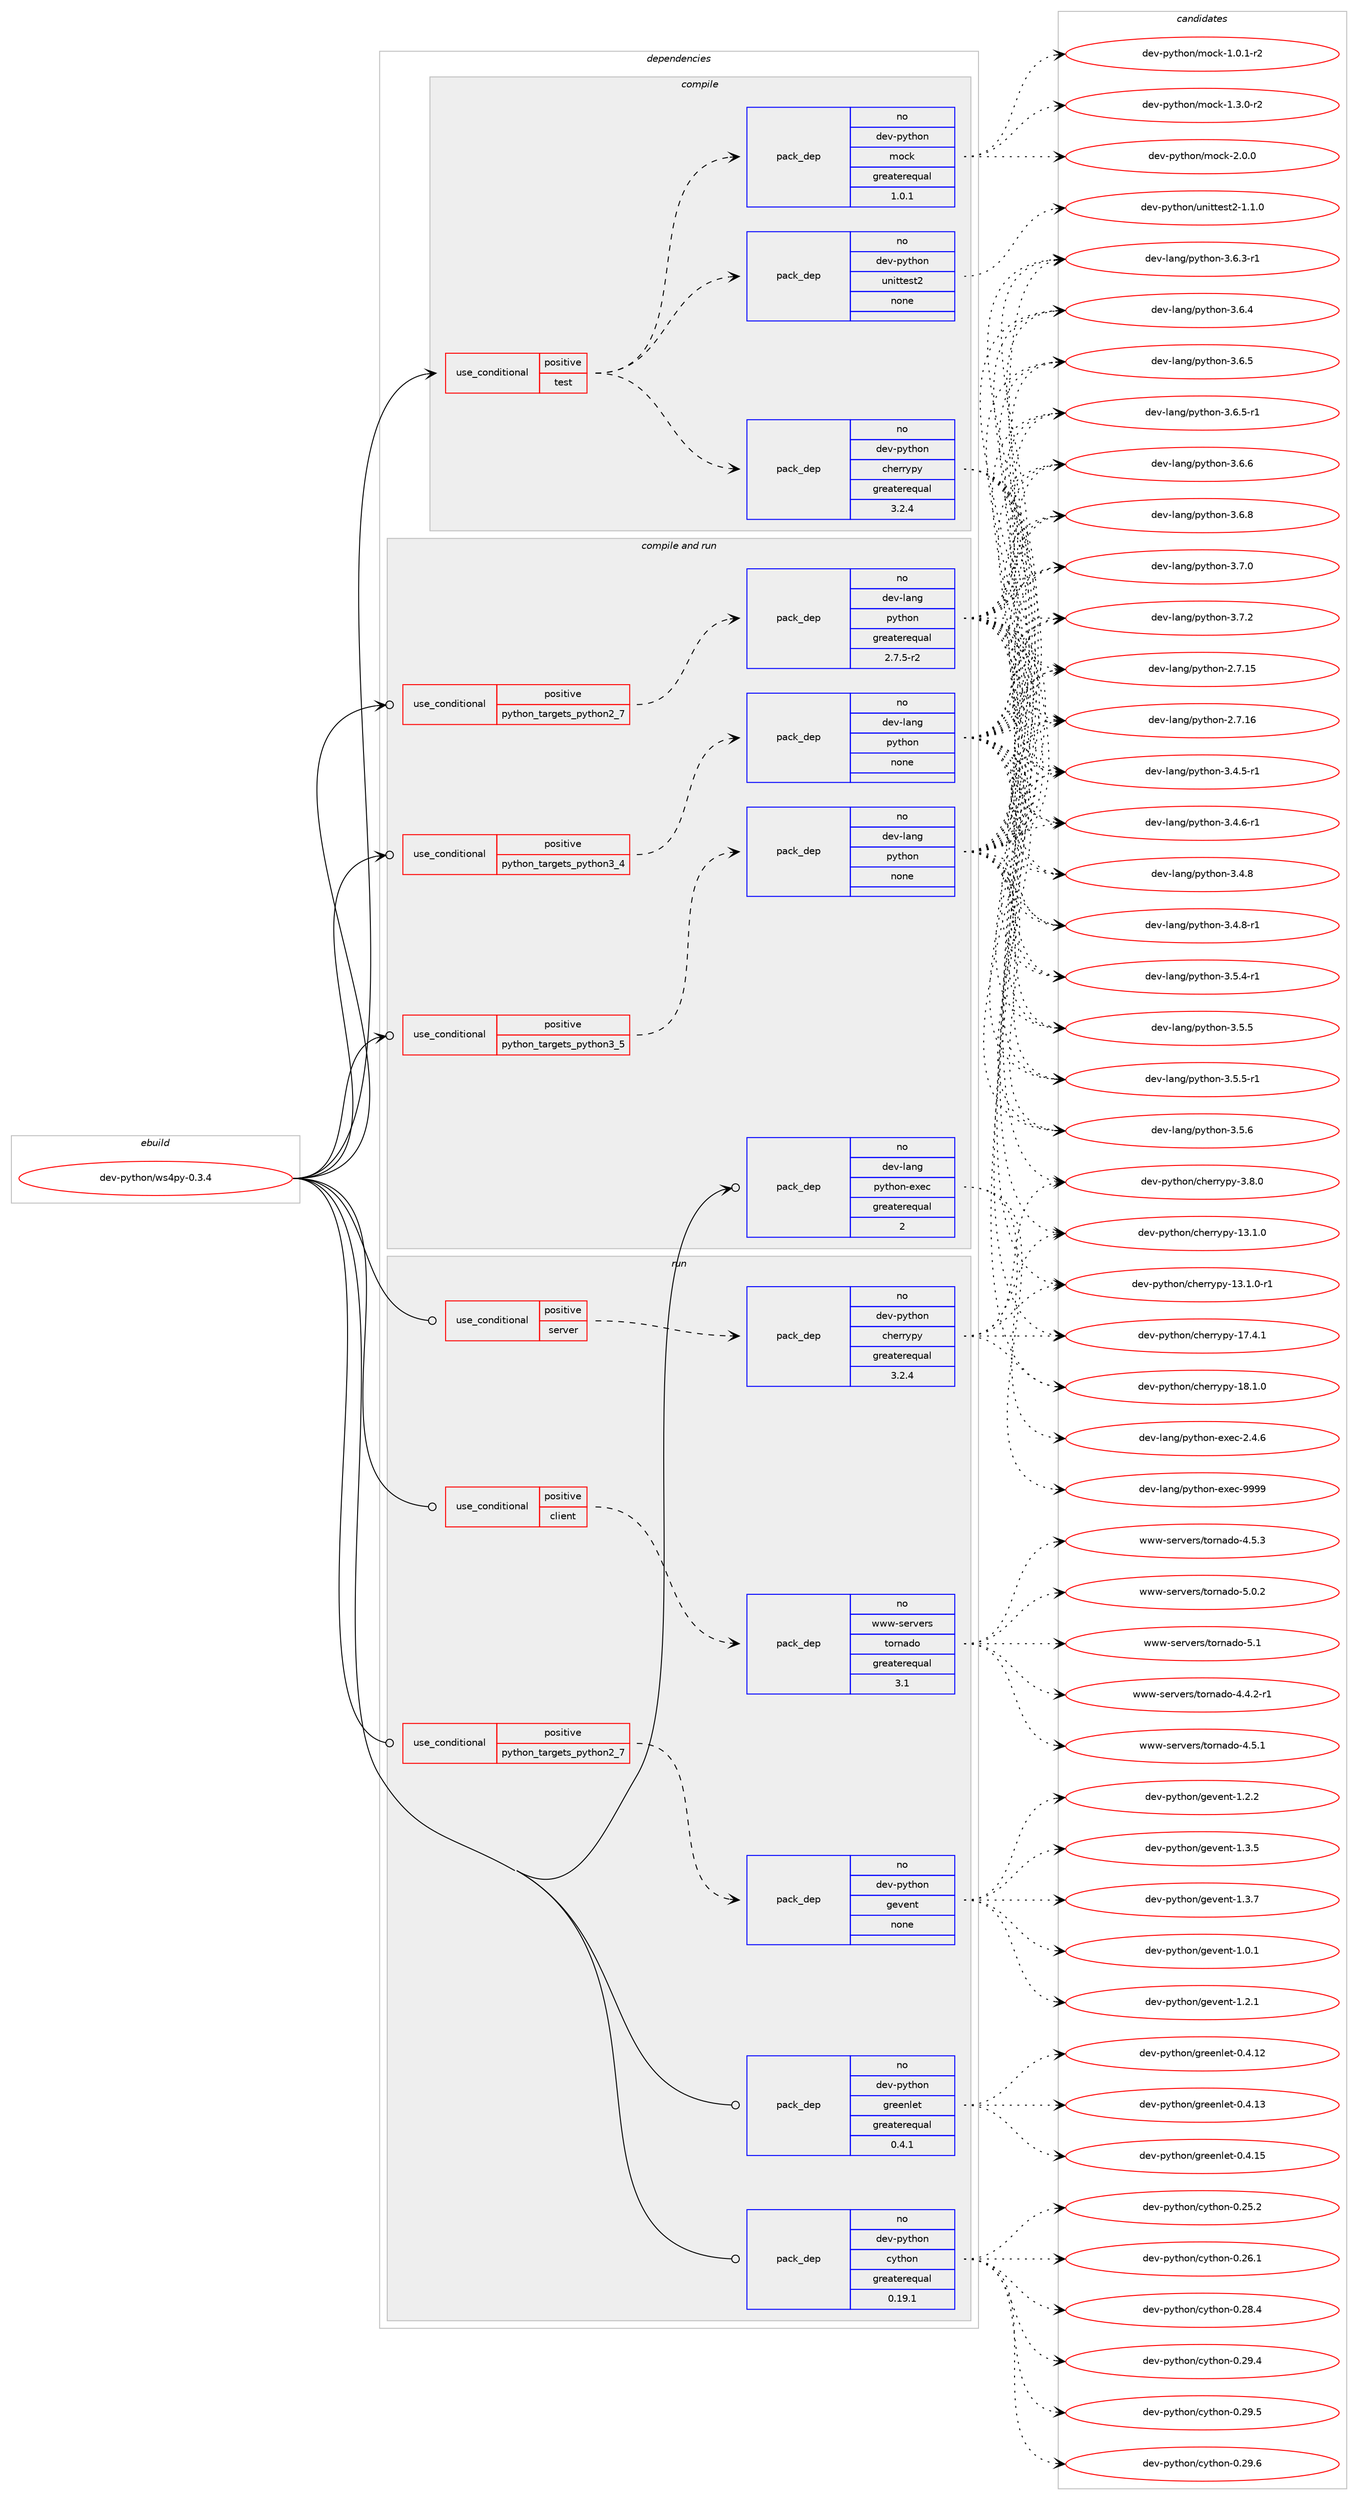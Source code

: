 digraph prolog {

# *************
# Graph options
# *************

newrank=true;
concentrate=true;
compound=true;
graph [rankdir=LR,fontname=Helvetica,fontsize=10,ranksep=1.5];#, ranksep=2.5, nodesep=0.2];
edge  [arrowhead=vee];
node  [fontname=Helvetica,fontsize=10];

# **********
# The ebuild
# **********

subgraph cluster_leftcol {
color=gray;
rank=same;
label=<<i>ebuild</i>>;
id [label="dev-python/ws4py-0.3.4", color=red, width=4, href="../dev-python/ws4py-0.3.4.svg"];
}

# ****************
# The dependencies
# ****************

subgraph cluster_midcol {
color=gray;
label=<<i>dependencies</i>>;
subgraph cluster_compile {
fillcolor="#eeeeee";
style=filled;
label=<<i>compile</i>>;
subgraph cond386890 {
dependency1448150 [label=<<TABLE BORDER="0" CELLBORDER="1" CELLSPACING="0" CELLPADDING="4"><TR><TD ROWSPAN="3" CELLPADDING="10">use_conditional</TD></TR><TR><TD>positive</TD></TR><TR><TD>test</TD></TR></TABLE>>, shape=none, color=red];
subgraph pack1037890 {
dependency1448151 [label=<<TABLE BORDER="0" CELLBORDER="1" CELLSPACING="0" CELLPADDING="4" WIDTH="220"><TR><TD ROWSPAN="6" CELLPADDING="30">pack_dep</TD></TR><TR><TD WIDTH="110">no</TD></TR><TR><TD>dev-python</TD></TR><TR><TD>cherrypy</TD></TR><TR><TD>greaterequal</TD></TR><TR><TD>3.2.4</TD></TR></TABLE>>, shape=none, color=blue];
}
dependency1448150:e -> dependency1448151:w [weight=20,style="dashed",arrowhead="vee"];
subgraph pack1037891 {
dependency1448152 [label=<<TABLE BORDER="0" CELLBORDER="1" CELLSPACING="0" CELLPADDING="4" WIDTH="220"><TR><TD ROWSPAN="6" CELLPADDING="30">pack_dep</TD></TR><TR><TD WIDTH="110">no</TD></TR><TR><TD>dev-python</TD></TR><TR><TD>unittest2</TD></TR><TR><TD>none</TD></TR><TR><TD></TD></TR></TABLE>>, shape=none, color=blue];
}
dependency1448150:e -> dependency1448152:w [weight=20,style="dashed",arrowhead="vee"];
subgraph pack1037892 {
dependency1448153 [label=<<TABLE BORDER="0" CELLBORDER="1" CELLSPACING="0" CELLPADDING="4" WIDTH="220"><TR><TD ROWSPAN="6" CELLPADDING="30">pack_dep</TD></TR><TR><TD WIDTH="110">no</TD></TR><TR><TD>dev-python</TD></TR><TR><TD>mock</TD></TR><TR><TD>greaterequal</TD></TR><TR><TD>1.0.1</TD></TR></TABLE>>, shape=none, color=blue];
}
dependency1448150:e -> dependency1448153:w [weight=20,style="dashed",arrowhead="vee"];
}
id:e -> dependency1448150:w [weight=20,style="solid",arrowhead="vee"];
}
subgraph cluster_compileandrun {
fillcolor="#eeeeee";
style=filled;
label=<<i>compile and run</i>>;
subgraph cond386891 {
dependency1448154 [label=<<TABLE BORDER="0" CELLBORDER="1" CELLSPACING="0" CELLPADDING="4"><TR><TD ROWSPAN="3" CELLPADDING="10">use_conditional</TD></TR><TR><TD>positive</TD></TR><TR><TD>python_targets_python2_7</TD></TR></TABLE>>, shape=none, color=red];
subgraph pack1037893 {
dependency1448155 [label=<<TABLE BORDER="0" CELLBORDER="1" CELLSPACING="0" CELLPADDING="4" WIDTH="220"><TR><TD ROWSPAN="6" CELLPADDING="30">pack_dep</TD></TR><TR><TD WIDTH="110">no</TD></TR><TR><TD>dev-lang</TD></TR><TR><TD>python</TD></TR><TR><TD>greaterequal</TD></TR><TR><TD>2.7.5-r2</TD></TR></TABLE>>, shape=none, color=blue];
}
dependency1448154:e -> dependency1448155:w [weight=20,style="dashed",arrowhead="vee"];
}
id:e -> dependency1448154:w [weight=20,style="solid",arrowhead="odotvee"];
subgraph cond386892 {
dependency1448156 [label=<<TABLE BORDER="0" CELLBORDER="1" CELLSPACING="0" CELLPADDING="4"><TR><TD ROWSPAN="3" CELLPADDING="10">use_conditional</TD></TR><TR><TD>positive</TD></TR><TR><TD>python_targets_python3_4</TD></TR></TABLE>>, shape=none, color=red];
subgraph pack1037894 {
dependency1448157 [label=<<TABLE BORDER="0" CELLBORDER="1" CELLSPACING="0" CELLPADDING="4" WIDTH="220"><TR><TD ROWSPAN="6" CELLPADDING="30">pack_dep</TD></TR><TR><TD WIDTH="110">no</TD></TR><TR><TD>dev-lang</TD></TR><TR><TD>python</TD></TR><TR><TD>none</TD></TR><TR><TD></TD></TR></TABLE>>, shape=none, color=blue];
}
dependency1448156:e -> dependency1448157:w [weight=20,style="dashed",arrowhead="vee"];
}
id:e -> dependency1448156:w [weight=20,style="solid",arrowhead="odotvee"];
subgraph cond386893 {
dependency1448158 [label=<<TABLE BORDER="0" CELLBORDER="1" CELLSPACING="0" CELLPADDING="4"><TR><TD ROWSPAN="3" CELLPADDING="10">use_conditional</TD></TR><TR><TD>positive</TD></TR><TR><TD>python_targets_python3_5</TD></TR></TABLE>>, shape=none, color=red];
subgraph pack1037895 {
dependency1448159 [label=<<TABLE BORDER="0" CELLBORDER="1" CELLSPACING="0" CELLPADDING="4" WIDTH="220"><TR><TD ROWSPAN="6" CELLPADDING="30">pack_dep</TD></TR><TR><TD WIDTH="110">no</TD></TR><TR><TD>dev-lang</TD></TR><TR><TD>python</TD></TR><TR><TD>none</TD></TR><TR><TD></TD></TR></TABLE>>, shape=none, color=blue];
}
dependency1448158:e -> dependency1448159:w [weight=20,style="dashed",arrowhead="vee"];
}
id:e -> dependency1448158:w [weight=20,style="solid",arrowhead="odotvee"];
subgraph pack1037896 {
dependency1448160 [label=<<TABLE BORDER="0" CELLBORDER="1" CELLSPACING="0" CELLPADDING="4" WIDTH="220"><TR><TD ROWSPAN="6" CELLPADDING="30">pack_dep</TD></TR><TR><TD WIDTH="110">no</TD></TR><TR><TD>dev-lang</TD></TR><TR><TD>python-exec</TD></TR><TR><TD>greaterequal</TD></TR><TR><TD>2</TD></TR></TABLE>>, shape=none, color=blue];
}
id:e -> dependency1448160:w [weight=20,style="solid",arrowhead="odotvee"];
}
subgraph cluster_run {
fillcolor="#eeeeee";
style=filled;
label=<<i>run</i>>;
subgraph cond386894 {
dependency1448161 [label=<<TABLE BORDER="0" CELLBORDER="1" CELLSPACING="0" CELLPADDING="4"><TR><TD ROWSPAN="3" CELLPADDING="10">use_conditional</TD></TR><TR><TD>positive</TD></TR><TR><TD>client</TD></TR></TABLE>>, shape=none, color=red];
subgraph pack1037897 {
dependency1448162 [label=<<TABLE BORDER="0" CELLBORDER="1" CELLSPACING="0" CELLPADDING="4" WIDTH="220"><TR><TD ROWSPAN="6" CELLPADDING="30">pack_dep</TD></TR><TR><TD WIDTH="110">no</TD></TR><TR><TD>www-servers</TD></TR><TR><TD>tornado</TD></TR><TR><TD>greaterequal</TD></TR><TR><TD>3.1</TD></TR></TABLE>>, shape=none, color=blue];
}
dependency1448161:e -> dependency1448162:w [weight=20,style="dashed",arrowhead="vee"];
}
id:e -> dependency1448161:w [weight=20,style="solid",arrowhead="odot"];
subgraph cond386895 {
dependency1448163 [label=<<TABLE BORDER="0" CELLBORDER="1" CELLSPACING="0" CELLPADDING="4"><TR><TD ROWSPAN="3" CELLPADDING="10">use_conditional</TD></TR><TR><TD>positive</TD></TR><TR><TD>python_targets_python2_7</TD></TR></TABLE>>, shape=none, color=red];
subgraph pack1037898 {
dependency1448164 [label=<<TABLE BORDER="0" CELLBORDER="1" CELLSPACING="0" CELLPADDING="4" WIDTH="220"><TR><TD ROWSPAN="6" CELLPADDING="30">pack_dep</TD></TR><TR><TD WIDTH="110">no</TD></TR><TR><TD>dev-python</TD></TR><TR><TD>gevent</TD></TR><TR><TD>none</TD></TR><TR><TD></TD></TR></TABLE>>, shape=none, color=blue];
}
dependency1448163:e -> dependency1448164:w [weight=20,style="dashed",arrowhead="vee"];
}
id:e -> dependency1448163:w [weight=20,style="solid",arrowhead="odot"];
subgraph cond386896 {
dependency1448165 [label=<<TABLE BORDER="0" CELLBORDER="1" CELLSPACING="0" CELLPADDING="4"><TR><TD ROWSPAN="3" CELLPADDING="10">use_conditional</TD></TR><TR><TD>positive</TD></TR><TR><TD>server</TD></TR></TABLE>>, shape=none, color=red];
subgraph pack1037899 {
dependency1448166 [label=<<TABLE BORDER="0" CELLBORDER="1" CELLSPACING="0" CELLPADDING="4" WIDTH="220"><TR><TD ROWSPAN="6" CELLPADDING="30">pack_dep</TD></TR><TR><TD WIDTH="110">no</TD></TR><TR><TD>dev-python</TD></TR><TR><TD>cherrypy</TD></TR><TR><TD>greaterequal</TD></TR><TR><TD>3.2.4</TD></TR></TABLE>>, shape=none, color=blue];
}
dependency1448165:e -> dependency1448166:w [weight=20,style="dashed",arrowhead="vee"];
}
id:e -> dependency1448165:w [weight=20,style="solid",arrowhead="odot"];
subgraph pack1037900 {
dependency1448167 [label=<<TABLE BORDER="0" CELLBORDER="1" CELLSPACING="0" CELLPADDING="4" WIDTH="220"><TR><TD ROWSPAN="6" CELLPADDING="30">pack_dep</TD></TR><TR><TD WIDTH="110">no</TD></TR><TR><TD>dev-python</TD></TR><TR><TD>cython</TD></TR><TR><TD>greaterequal</TD></TR><TR><TD>0.19.1</TD></TR></TABLE>>, shape=none, color=blue];
}
id:e -> dependency1448167:w [weight=20,style="solid",arrowhead="odot"];
subgraph pack1037901 {
dependency1448168 [label=<<TABLE BORDER="0" CELLBORDER="1" CELLSPACING="0" CELLPADDING="4" WIDTH="220"><TR><TD ROWSPAN="6" CELLPADDING="30">pack_dep</TD></TR><TR><TD WIDTH="110">no</TD></TR><TR><TD>dev-python</TD></TR><TR><TD>greenlet</TD></TR><TR><TD>greaterequal</TD></TR><TR><TD>0.4.1</TD></TR></TABLE>>, shape=none, color=blue];
}
id:e -> dependency1448168:w [weight=20,style="solid",arrowhead="odot"];
}
}

# **************
# The candidates
# **************

subgraph cluster_choices {
rank=same;
color=gray;
label=<<i>candidates</i>>;

subgraph choice1037890 {
color=black;
nodesep=1;
choice10010111845112121116104111110479910410111411412111212145495146494648 [label="dev-python/cherrypy-13.1.0", color=red, width=4,href="../dev-python/cherrypy-13.1.0.svg"];
choice100101118451121211161041111104799104101114114121112121454951464946484511449 [label="dev-python/cherrypy-13.1.0-r1", color=red, width=4,href="../dev-python/cherrypy-13.1.0-r1.svg"];
choice10010111845112121116104111110479910410111411412111212145495546524649 [label="dev-python/cherrypy-17.4.1", color=red, width=4,href="../dev-python/cherrypy-17.4.1.svg"];
choice10010111845112121116104111110479910410111411412111212145495646494648 [label="dev-python/cherrypy-18.1.0", color=red, width=4,href="../dev-python/cherrypy-18.1.0.svg"];
choice100101118451121211161041111104799104101114114121112121455146564648 [label="dev-python/cherrypy-3.8.0", color=red, width=4,href="../dev-python/cherrypy-3.8.0.svg"];
dependency1448151:e -> choice10010111845112121116104111110479910410111411412111212145495146494648:w [style=dotted,weight="100"];
dependency1448151:e -> choice100101118451121211161041111104799104101114114121112121454951464946484511449:w [style=dotted,weight="100"];
dependency1448151:e -> choice10010111845112121116104111110479910410111411412111212145495546524649:w [style=dotted,weight="100"];
dependency1448151:e -> choice10010111845112121116104111110479910410111411412111212145495646494648:w [style=dotted,weight="100"];
dependency1448151:e -> choice100101118451121211161041111104799104101114114121112121455146564648:w [style=dotted,weight="100"];
}
subgraph choice1037891 {
color=black;
nodesep=1;
choice100101118451121211161041111104711711010511611610111511650454946494648 [label="dev-python/unittest2-1.1.0", color=red, width=4,href="../dev-python/unittest2-1.1.0.svg"];
dependency1448152:e -> choice100101118451121211161041111104711711010511611610111511650454946494648:w [style=dotted,weight="100"];
}
subgraph choice1037892 {
color=black;
nodesep=1;
choice1001011184511212111610411111047109111991074549464846494511450 [label="dev-python/mock-1.0.1-r2", color=red, width=4,href="../dev-python/mock-1.0.1-r2.svg"];
choice1001011184511212111610411111047109111991074549465146484511450 [label="dev-python/mock-1.3.0-r2", color=red, width=4,href="../dev-python/mock-1.3.0-r2.svg"];
choice100101118451121211161041111104710911199107455046484648 [label="dev-python/mock-2.0.0", color=red, width=4,href="../dev-python/mock-2.0.0.svg"];
dependency1448153:e -> choice1001011184511212111610411111047109111991074549464846494511450:w [style=dotted,weight="100"];
dependency1448153:e -> choice1001011184511212111610411111047109111991074549465146484511450:w [style=dotted,weight="100"];
dependency1448153:e -> choice100101118451121211161041111104710911199107455046484648:w [style=dotted,weight="100"];
}
subgraph choice1037893 {
color=black;
nodesep=1;
choice10010111845108971101034711212111610411111045504655464953 [label="dev-lang/python-2.7.15", color=red, width=4,href="../dev-lang/python-2.7.15.svg"];
choice10010111845108971101034711212111610411111045504655464954 [label="dev-lang/python-2.7.16", color=red, width=4,href="../dev-lang/python-2.7.16.svg"];
choice1001011184510897110103471121211161041111104551465246534511449 [label="dev-lang/python-3.4.5-r1", color=red, width=4,href="../dev-lang/python-3.4.5-r1.svg"];
choice1001011184510897110103471121211161041111104551465246544511449 [label="dev-lang/python-3.4.6-r1", color=red, width=4,href="../dev-lang/python-3.4.6-r1.svg"];
choice100101118451089711010347112121116104111110455146524656 [label="dev-lang/python-3.4.8", color=red, width=4,href="../dev-lang/python-3.4.8.svg"];
choice1001011184510897110103471121211161041111104551465246564511449 [label="dev-lang/python-3.4.8-r1", color=red, width=4,href="../dev-lang/python-3.4.8-r1.svg"];
choice1001011184510897110103471121211161041111104551465346524511449 [label="dev-lang/python-3.5.4-r1", color=red, width=4,href="../dev-lang/python-3.5.4-r1.svg"];
choice100101118451089711010347112121116104111110455146534653 [label="dev-lang/python-3.5.5", color=red, width=4,href="../dev-lang/python-3.5.5.svg"];
choice1001011184510897110103471121211161041111104551465346534511449 [label="dev-lang/python-3.5.5-r1", color=red, width=4,href="../dev-lang/python-3.5.5-r1.svg"];
choice100101118451089711010347112121116104111110455146534654 [label="dev-lang/python-3.5.6", color=red, width=4,href="../dev-lang/python-3.5.6.svg"];
choice1001011184510897110103471121211161041111104551465446514511449 [label="dev-lang/python-3.6.3-r1", color=red, width=4,href="../dev-lang/python-3.6.3-r1.svg"];
choice100101118451089711010347112121116104111110455146544652 [label="dev-lang/python-3.6.4", color=red, width=4,href="../dev-lang/python-3.6.4.svg"];
choice100101118451089711010347112121116104111110455146544653 [label="dev-lang/python-3.6.5", color=red, width=4,href="../dev-lang/python-3.6.5.svg"];
choice1001011184510897110103471121211161041111104551465446534511449 [label="dev-lang/python-3.6.5-r1", color=red, width=4,href="../dev-lang/python-3.6.5-r1.svg"];
choice100101118451089711010347112121116104111110455146544654 [label="dev-lang/python-3.6.6", color=red, width=4,href="../dev-lang/python-3.6.6.svg"];
choice100101118451089711010347112121116104111110455146544656 [label="dev-lang/python-3.6.8", color=red, width=4,href="../dev-lang/python-3.6.8.svg"];
choice100101118451089711010347112121116104111110455146554648 [label="dev-lang/python-3.7.0", color=red, width=4,href="../dev-lang/python-3.7.0.svg"];
choice100101118451089711010347112121116104111110455146554650 [label="dev-lang/python-3.7.2", color=red, width=4,href="../dev-lang/python-3.7.2.svg"];
dependency1448155:e -> choice10010111845108971101034711212111610411111045504655464953:w [style=dotted,weight="100"];
dependency1448155:e -> choice10010111845108971101034711212111610411111045504655464954:w [style=dotted,weight="100"];
dependency1448155:e -> choice1001011184510897110103471121211161041111104551465246534511449:w [style=dotted,weight="100"];
dependency1448155:e -> choice1001011184510897110103471121211161041111104551465246544511449:w [style=dotted,weight="100"];
dependency1448155:e -> choice100101118451089711010347112121116104111110455146524656:w [style=dotted,weight="100"];
dependency1448155:e -> choice1001011184510897110103471121211161041111104551465246564511449:w [style=dotted,weight="100"];
dependency1448155:e -> choice1001011184510897110103471121211161041111104551465346524511449:w [style=dotted,weight="100"];
dependency1448155:e -> choice100101118451089711010347112121116104111110455146534653:w [style=dotted,weight="100"];
dependency1448155:e -> choice1001011184510897110103471121211161041111104551465346534511449:w [style=dotted,weight="100"];
dependency1448155:e -> choice100101118451089711010347112121116104111110455146534654:w [style=dotted,weight="100"];
dependency1448155:e -> choice1001011184510897110103471121211161041111104551465446514511449:w [style=dotted,weight="100"];
dependency1448155:e -> choice100101118451089711010347112121116104111110455146544652:w [style=dotted,weight="100"];
dependency1448155:e -> choice100101118451089711010347112121116104111110455146544653:w [style=dotted,weight="100"];
dependency1448155:e -> choice1001011184510897110103471121211161041111104551465446534511449:w [style=dotted,weight="100"];
dependency1448155:e -> choice100101118451089711010347112121116104111110455146544654:w [style=dotted,weight="100"];
dependency1448155:e -> choice100101118451089711010347112121116104111110455146544656:w [style=dotted,weight="100"];
dependency1448155:e -> choice100101118451089711010347112121116104111110455146554648:w [style=dotted,weight="100"];
dependency1448155:e -> choice100101118451089711010347112121116104111110455146554650:w [style=dotted,weight="100"];
}
subgraph choice1037894 {
color=black;
nodesep=1;
choice10010111845108971101034711212111610411111045504655464953 [label="dev-lang/python-2.7.15", color=red, width=4,href="../dev-lang/python-2.7.15.svg"];
choice10010111845108971101034711212111610411111045504655464954 [label="dev-lang/python-2.7.16", color=red, width=4,href="../dev-lang/python-2.7.16.svg"];
choice1001011184510897110103471121211161041111104551465246534511449 [label="dev-lang/python-3.4.5-r1", color=red, width=4,href="../dev-lang/python-3.4.5-r1.svg"];
choice1001011184510897110103471121211161041111104551465246544511449 [label="dev-lang/python-3.4.6-r1", color=red, width=4,href="../dev-lang/python-3.4.6-r1.svg"];
choice100101118451089711010347112121116104111110455146524656 [label="dev-lang/python-3.4.8", color=red, width=4,href="../dev-lang/python-3.4.8.svg"];
choice1001011184510897110103471121211161041111104551465246564511449 [label="dev-lang/python-3.4.8-r1", color=red, width=4,href="../dev-lang/python-3.4.8-r1.svg"];
choice1001011184510897110103471121211161041111104551465346524511449 [label="dev-lang/python-3.5.4-r1", color=red, width=4,href="../dev-lang/python-3.5.4-r1.svg"];
choice100101118451089711010347112121116104111110455146534653 [label="dev-lang/python-3.5.5", color=red, width=4,href="../dev-lang/python-3.5.5.svg"];
choice1001011184510897110103471121211161041111104551465346534511449 [label="dev-lang/python-3.5.5-r1", color=red, width=4,href="../dev-lang/python-3.5.5-r1.svg"];
choice100101118451089711010347112121116104111110455146534654 [label="dev-lang/python-3.5.6", color=red, width=4,href="../dev-lang/python-3.5.6.svg"];
choice1001011184510897110103471121211161041111104551465446514511449 [label="dev-lang/python-3.6.3-r1", color=red, width=4,href="../dev-lang/python-3.6.3-r1.svg"];
choice100101118451089711010347112121116104111110455146544652 [label="dev-lang/python-3.6.4", color=red, width=4,href="../dev-lang/python-3.6.4.svg"];
choice100101118451089711010347112121116104111110455146544653 [label="dev-lang/python-3.6.5", color=red, width=4,href="../dev-lang/python-3.6.5.svg"];
choice1001011184510897110103471121211161041111104551465446534511449 [label="dev-lang/python-3.6.5-r1", color=red, width=4,href="../dev-lang/python-3.6.5-r1.svg"];
choice100101118451089711010347112121116104111110455146544654 [label="dev-lang/python-3.6.6", color=red, width=4,href="../dev-lang/python-3.6.6.svg"];
choice100101118451089711010347112121116104111110455146544656 [label="dev-lang/python-3.6.8", color=red, width=4,href="../dev-lang/python-3.6.8.svg"];
choice100101118451089711010347112121116104111110455146554648 [label="dev-lang/python-3.7.0", color=red, width=4,href="../dev-lang/python-3.7.0.svg"];
choice100101118451089711010347112121116104111110455146554650 [label="dev-lang/python-3.7.2", color=red, width=4,href="../dev-lang/python-3.7.2.svg"];
dependency1448157:e -> choice10010111845108971101034711212111610411111045504655464953:w [style=dotted,weight="100"];
dependency1448157:e -> choice10010111845108971101034711212111610411111045504655464954:w [style=dotted,weight="100"];
dependency1448157:e -> choice1001011184510897110103471121211161041111104551465246534511449:w [style=dotted,weight="100"];
dependency1448157:e -> choice1001011184510897110103471121211161041111104551465246544511449:w [style=dotted,weight="100"];
dependency1448157:e -> choice100101118451089711010347112121116104111110455146524656:w [style=dotted,weight="100"];
dependency1448157:e -> choice1001011184510897110103471121211161041111104551465246564511449:w [style=dotted,weight="100"];
dependency1448157:e -> choice1001011184510897110103471121211161041111104551465346524511449:w [style=dotted,weight="100"];
dependency1448157:e -> choice100101118451089711010347112121116104111110455146534653:w [style=dotted,weight="100"];
dependency1448157:e -> choice1001011184510897110103471121211161041111104551465346534511449:w [style=dotted,weight="100"];
dependency1448157:e -> choice100101118451089711010347112121116104111110455146534654:w [style=dotted,weight="100"];
dependency1448157:e -> choice1001011184510897110103471121211161041111104551465446514511449:w [style=dotted,weight="100"];
dependency1448157:e -> choice100101118451089711010347112121116104111110455146544652:w [style=dotted,weight="100"];
dependency1448157:e -> choice100101118451089711010347112121116104111110455146544653:w [style=dotted,weight="100"];
dependency1448157:e -> choice1001011184510897110103471121211161041111104551465446534511449:w [style=dotted,weight="100"];
dependency1448157:e -> choice100101118451089711010347112121116104111110455146544654:w [style=dotted,weight="100"];
dependency1448157:e -> choice100101118451089711010347112121116104111110455146544656:w [style=dotted,weight="100"];
dependency1448157:e -> choice100101118451089711010347112121116104111110455146554648:w [style=dotted,weight="100"];
dependency1448157:e -> choice100101118451089711010347112121116104111110455146554650:w [style=dotted,weight="100"];
}
subgraph choice1037895 {
color=black;
nodesep=1;
choice10010111845108971101034711212111610411111045504655464953 [label="dev-lang/python-2.7.15", color=red, width=4,href="../dev-lang/python-2.7.15.svg"];
choice10010111845108971101034711212111610411111045504655464954 [label="dev-lang/python-2.7.16", color=red, width=4,href="../dev-lang/python-2.7.16.svg"];
choice1001011184510897110103471121211161041111104551465246534511449 [label="dev-lang/python-3.4.5-r1", color=red, width=4,href="../dev-lang/python-3.4.5-r1.svg"];
choice1001011184510897110103471121211161041111104551465246544511449 [label="dev-lang/python-3.4.6-r1", color=red, width=4,href="../dev-lang/python-3.4.6-r1.svg"];
choice100101118451089711010347112121116104111110455146524656 [label="dev-lang/python-3.4.8", color=red, width=4,href="../dev-lang/python-3.4.8.svg"];
choice1001011184510897110103471121211161041111104551465246564511449 [label="dev-lang/python-3.4.8-r1", color=red, width=4,href="../dev-lang/python-3.4.8-r1.svg"];
choice1001011184510897110103471121211161041111104551465346524511449 [label="dev-lang/python-3.5.4-r1", color=red, width=4,href="../dev-lang/python-3.5.4-r1.svg"];
choice100101118451089711010347112121116104111110455146534653 [label="dev-lang/python-3.5.5", color=red, width=4,href="../dev-lang/python-3.5.5.svg"];
choice1001011184510897110103471121211161041111104551465346534511449 [label="dev-lang/python-3.5.5-r1", color=red, width=4,href="../dev-lang/python-3.5.5-r1.svg"];
choice100101118451089711010347112121116104111110455146534654 [label="dev-lang/python-3.5.6", color=red, width=4,href="../dev-lang/python-3.5.6.svg"];
choice1001011184510897110103471121211161041111104551465446514511449 [label="dev-lang/python-3.6.3-r1", color=red, width=4,href="../dev-lang/python-3.6.3-r1.svg"];
choice100101118451089711010347112121116104111110455146544652 [label="dev-lang/python-3.6.4", color=red, width=4,href="../dev-lang/python-3.6.4.svg"];
choice100101118451089711010347112121116104111110455146544653 [label="dev-lang/python-3.6.5", color=red, width=4,href="../dev-lang/python-3.6.5.svg"];
choice1001011184510897110103471121211161041111104551465446534511449 [label="dev-lang/python-3.6.5-r1", color=red, width=4,href="../dev-lang/python-3.6.5-r1.svg"];
choice100101118451089711010347112121116104111110455146544654 [label="dev-lang/python-3.6.6", color=red, width=4,href="../dev-lang/python-3.6.6.svg"];
choice100101118451089711010347112121116104111110455146544656 [label="dev-lang/python-3.6.8", color=red, width=4,href="../dev-lang/python-3.6.8.svg"];
choice100101118451089711010347112121116104111110455146554648 [label="dev-lang/python-3.7.0", color=red, width=4,href="../dev-lang/python-3.7.0.svg"];
choice100101118451089711010347112121116104111110455146554650 [label="dev-lang/python-3.7.2", color=red, width=4,href="../dev-lang/python-3.7.2.svg"];
dependency1448159:e -> choice10010111845108971101034711212111610411111045504655464953:w [style=dotted,weight="100"];
dependency1448159:e -> choice10010111845108971101034711212111610411111045504655464954:w [style=dotted,weight="100"];
dependency1448159:e -> choice1001011184510897110103471121211161041111104551465246534511449:w [style=dotted,weight="100"];
dependency1448159:e -> choice1001011184510897110103471121211161041111104551465246544511449:w [style=dotted,weight="100"];
dependency1448159:e -> choice100101118451089711010347112121116104111110455146524656:w [style=dotted,weight="100"];
dependency1448159:e -> choice1001011184510897110103471121211161041111104551465246564511449:w [style=dotted,weight="100"];
dependency1448159:e -> choice1001011184510897110103471121211161041111104551465346524511449:w [style=dotted,weight="100"];
dependency1448159:e -> choice100101118451089711010347112121116104111110455146534653:w [style=dotted,weight="100"];
dependency1448159:e -> choice1001011184510897110103471121211161041111104551465346534511449:w [style=dotted,weight="100"];
dependency1448159:e -> choice100101118451089711010347112121116104111110455146534654:w [style=dotted,weight="100"];
dependency1448159:e -> choice1001011184510897110103471121211161041111104551465446514511449:w [style=dotted,weight="100"];
dependency1448159:e -> choice100101118451089711010347112121116104111110455146544652:w [style=dotted,weight="100"];
dependency1448159:e -> choice100101118451089711010347112121116104111110455146544653:w [style=dotted,weight="100"];
dependency1448159:e -> choice1001011184510897110103471121211161041111104551465446534511449:w [style=dotted,weight="100"];
dependency1448159:e -> choice100101118451089711010347112121116104111110455146544654:w [style=dotted,weight="100"];
dependency1448159:e -> choice100101118451089711010347112121116104111110455146544656:w [style=dotted,weight="100"];
dependency1448159:e -> choice100101118451089711010347112121116104111110455146554648:w [style=dotted,weight="100"];
dependency1448159:e -> choice100101118451089711010347112121116104111110455146554650:w [style=dotted,weight="100"];
}
subgraph choice1037896 {
color=black;
nodesep=1;
choice1001011184510897110103471121211161041111104510112010199455046524654 [label="dev-lang/python-exec-2.4.6", color=red, width=4,href="../dev-lang/python-exec-2.4.6.svg"];
choice10010111845108971101034711212111610411111045101120101994557575757 [label="dev-lang/python-exec-9999", color=red, width=4,href="../dev-lang/python-exec-9999.svg"];
dependency1448160:e -> choice1001011184510897110103471121211161041111104510112010199455046524654:w [style=dotted,weight="100"];
dependency1448160:e -> choice10010111845108971101034711212111610411111045101120101994557575757:w [style=dotted,weight="100"];
}
subgraph choice1037897 {
color=black;
nodesep=1;
choice1191191194511510111411810111411547116111114110971001114552465246504511449 [label="www-servers/tornado-4.4.2-r1", color=red, width=4,href="../www-servers/tornado-4.4.2-r1.svg"];
choice119119119451151011141181011141154711611111411097100111455246534649 [label="www-servers/tornado-4.5.1", color=red, width=4,href="../www-servers/tornado-4.5.1.svg"];
choice119119119451151011141181011141154711611111411097100111455246534651 [label="www-servers/tornado-4.5.3", color=red, width=4,href="../www-servers/tornado-4.5.3.svg"];
choice119119119451151011141181011141154711611111411097100111455346484650 [label="www-servers/tornado-5.0.2", color=red, width=4,href="../www-servers/tornado-5.0.2.svg"];
choice11911911945115101114118101114115471161111141109710011145534649 [label="www-servers/tornado-5.1", color=red, width=4,href="../www-servers/tornado-5.1.svg"];
dependency1448162:e -> choice1191191194511510111411810111411547116111114110971001114552465246504511449:w [style=dotted,weight="100"];
dependency1448162:e -> choice119119119451151011141181011141154711611111411097100111455246534649:w [style=dotted,weight="100"];
dependency1448162:e -> choice119119119451151011141181011141154711611111411097100111455246534651:w [style=dotted,weight="100"];
dependency1448162:e -> choice119119119451151011141181011141154711611111411097100111455346484650:w [style=dotted,weight="100"];
dependency1448162:e -> choice11911911945115101114118101114115471161111141109710011145534649:w [style=dotted,weight="100"];
}
subgraph choice1037898 {
color=black;
nodesep=1;
choice1001011184511212111610411111047103101118101110116454946484649 [label="dev-python/gevent-1.0.1", color=red, width=4,href="../dev-python/gevent-1.0.1.svg"];
choice1001011184511212111610411111047103101118101110116454946504649 [label="dev-python/gevent-1.2.1", color=red, width=4,href="../dev-python/gevent-1.2.1.svg"];
choice1001011184511212111610411111047103101118101110116454946504650 [label="dev-python/gevent-1.2.2", color=red, width=4,href="../dev-python/gevent-1.2.2.svg"];
choice1001011184511212111610411111047103101118101110116454946514653 [label="dev-python/gevent-1.3.5", color=red, width=4,href="../dev-python/gevent-1.3.5.svg"];
choice1001011184511212111610411111047103101118101110116454946514655 [label="dev-python/gevent-1.3.7", color=red, width=4,href="../dev-python/gevent-1.3.7.svg"];
dependency1448164:e -> choice1001011184511212111610411111047103101118101110116454946484649:w [style=dotted,weight="100"];
dependency1448164:e -> choice1001011184511212111610411111047103101118101110116454946504649:w [style=dotted,weight="100"];
dependency1448164:e -> choice1001011184511212111610411111047103101118101110116454946504650:w [style=dotted,weight="100"];
dependency1448164:e -> choice1001011184511212111610411111047103101118101110116454946514653:w [style=dotted,weight="100"];
dependency1448164:e -> choice1001011184511212111610411111047103101118101110116454946514655:w [style=dotted,weight="100"];
}
subgraph choice1037899 {
color=black;
nodesep=1;
choice10010111845112121116104111110479910410111411412111212145495146494648 [label="dev-python/cherrypy-13.1.0", color=red, width=4,href="../dev-python/cherrypy-13.1.0.svg"];
choice100101118451121211161041111104799104101114114121112121454951464946484511449 [label="dev-python/cherrypy-13.1.0-r1", color=red, width=4,href="../dev-python/cherrypy-13.1.0-r1.svg"];
choice10010111845112121116104111110479910410111411412111212145495546524649 [label="dev-python/cherrypy-17.4.1", color=red, width=4,href="../dev-python/cherrypy-17.4.1.svg"];
choice10010111845112121116104111110479910410111411412111212145495646494648 [label="dev-python/cherrypy-18.1.0", color=red, width=4,href="../dev-python/cherrypy-18.1.0.svg"];
choice100101118451121211161041111104799104101114114121112121455146564648 [label="dev-python/cherrypy-3.8.0", color=red, width=4,href="../dev-python/cherrypy-3.8.0.svg"];
dependency1448166:e -> choice10010111845112121116104111110479910410111411412111212145495146494648:w [style=dotted,weight="100"];
dependency1448166:e -> choice100101118451121211161041111104799104101114114121112121454951464946484511449:w [style=dotted,weight="100"];
dependency1448166:e -> choice10010111845112121116104111110479910410111411412111212145495546524649:w [style=dotted,weight="100"];
dependency1448166:e -> choice10010111845112121116104111110479910410111411412111212145495646494648:w [style=dotted,weight="100"];
dependency1448166:e -> choice100101118451121211161041111104799104101114114121112121455146564648:w [style=dotted,weight="100"];
}
subgraph choice1037900 {
color=black;
nodesep=1;
choice10010111845112121116104111110479912111610411111045484650534650 [label="dev-python/cython-0.25.2", color=red, width=4,href="../dev-python/cython-0.25.2.svg"];
choice10010111845112121116104111110479912111610411111045484650544649 [label="dev-python/cython-0.26.1", color=red, width=4,href="../dev-python/cython-0.26.1.svg"];
choice10010111845112121116104111110479912111610411111045484650564652 [label="dev-python/cython-0.28.4", color=red, width=4,href="../dev-python/cython-0.28.4.svg"];
choice10010111845112121116104111110479912111610411111045484650574652 [label="dev-python/cython-0.29.4", color=red, width=4,href="../dev-python/cython-0.29.4.svg"];
choice10010111845112121116104111110479912111610411111045484650574653 [label="dev-python/cython-0.29.5", color=red, width=4,href="../dev-python/cython-0.29.5.svg"];
choice10010111845112121116104111110479912111610411111045484650574654 [label="dev-python/cython-0.29.6", color=red, width=4,href="../dev-python/cython-0.29.6.svg"];
dependency1448167:e -> choice10010111845112121116104111110479912111610411111045484650534650:w [style=dotted,weight="100"];
dependency1448167:e -> choice10010111845112121116104111110479912111610411111045484650544649:w [style=dotted,weight="100"];
dependency1448167:e -> choice10010111845112121116104111110479912111610411111045484650564652:w [style=dotted,weight="100"];
dependency1448167:e -> choice10010111845112121116104111110479912111610411111045484650574652:w [style=dotted,weight="100"];
dependency1448167:e -> choice10010111845112121116104111110479912111610411111045484650574653:w [style=dotted,weight="100"];
dependency1448167:e -> choice10010111845112121116104111110479912111610411111045484650574654:w [style=dotted,weight="100"];
}
subgraph choice1037901 {
color=black;
nodesep=1;
choice100101118451121211161041111104710311410110111010810111645484652464950 [label="dev-python/greenlet-0.4.12", color=red, width=4,href="../dev-python/greenlet-0.4.12.svg"];
choice100101118451121211161041111104710311410110111010810111645484652464951 [label="dev-python/greenlet-0.4.13", color=red, width=4,href="../dev-python/greenlet-0.4.13.svg"];
choice100101118451121211161041111104710311410110111010810111645484652464953 [label="dev-python/greenlet-0.4.15", color=red, width=4,href="../dev-python/greenlet-0.4.15.svg"];
dependency1448168:e -> choice100101118451121211161041111104710311410110111010810111645484652464950:w [style=dotted,weight="100"];
dependency1448168:e -> choice100101118451121211161041111104710311410110111010810111645484652464951:w [style=dotted,weight="100"];
dependency1448168:e -> choice100101118451121211161041111104710311410110111010810111645484652464953:w [style=dotted,weight="100"];
}
}

}

